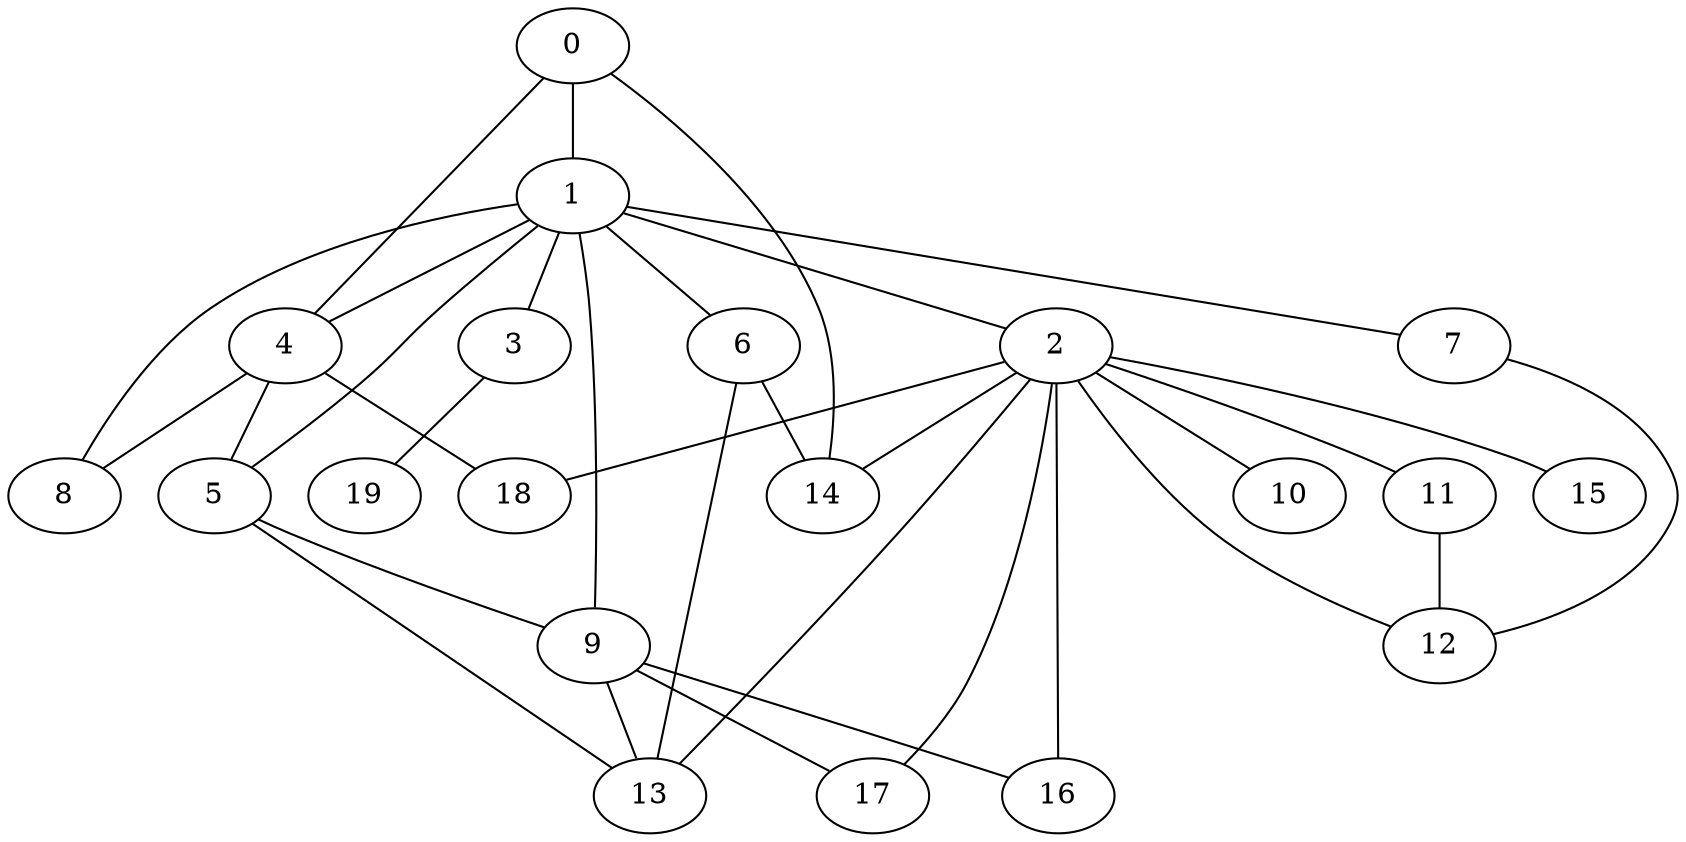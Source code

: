 graph graphname {0--1
0--4
0--14
1--2
1--3
1--4
1--5
1--6
1--7
1--8
1--9
2--10
2--11
2--12
2--13
2--14
2--15
2--16
2--17
2--18
3--19
4--5
4--8
4--18
5--9
5--13
6--13
6--14
7--12
9--13
9--16
9--17
11--12
}